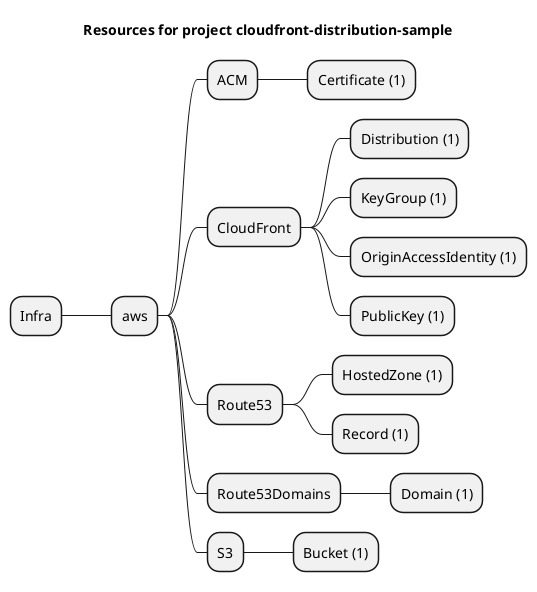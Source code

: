 @startmindmap
title Resources for project cloudfront-distribution-sample
skinparam monochrome true
+ Infra
++ aws
+++ ACM
++++ Certificate (1)
+++ CloudFront
++++ Distribution (1)
++++ KeyGroup (1)
++++ OriginAccessIdentity (1)
++++ PublicKey (1)
+++ Route53
++++ HostedZone (1)
++++ Record (1)
+++ Route53Domains
++++ Domain (1)
+++ S3
++++ Bucket (1)
@endmindmap